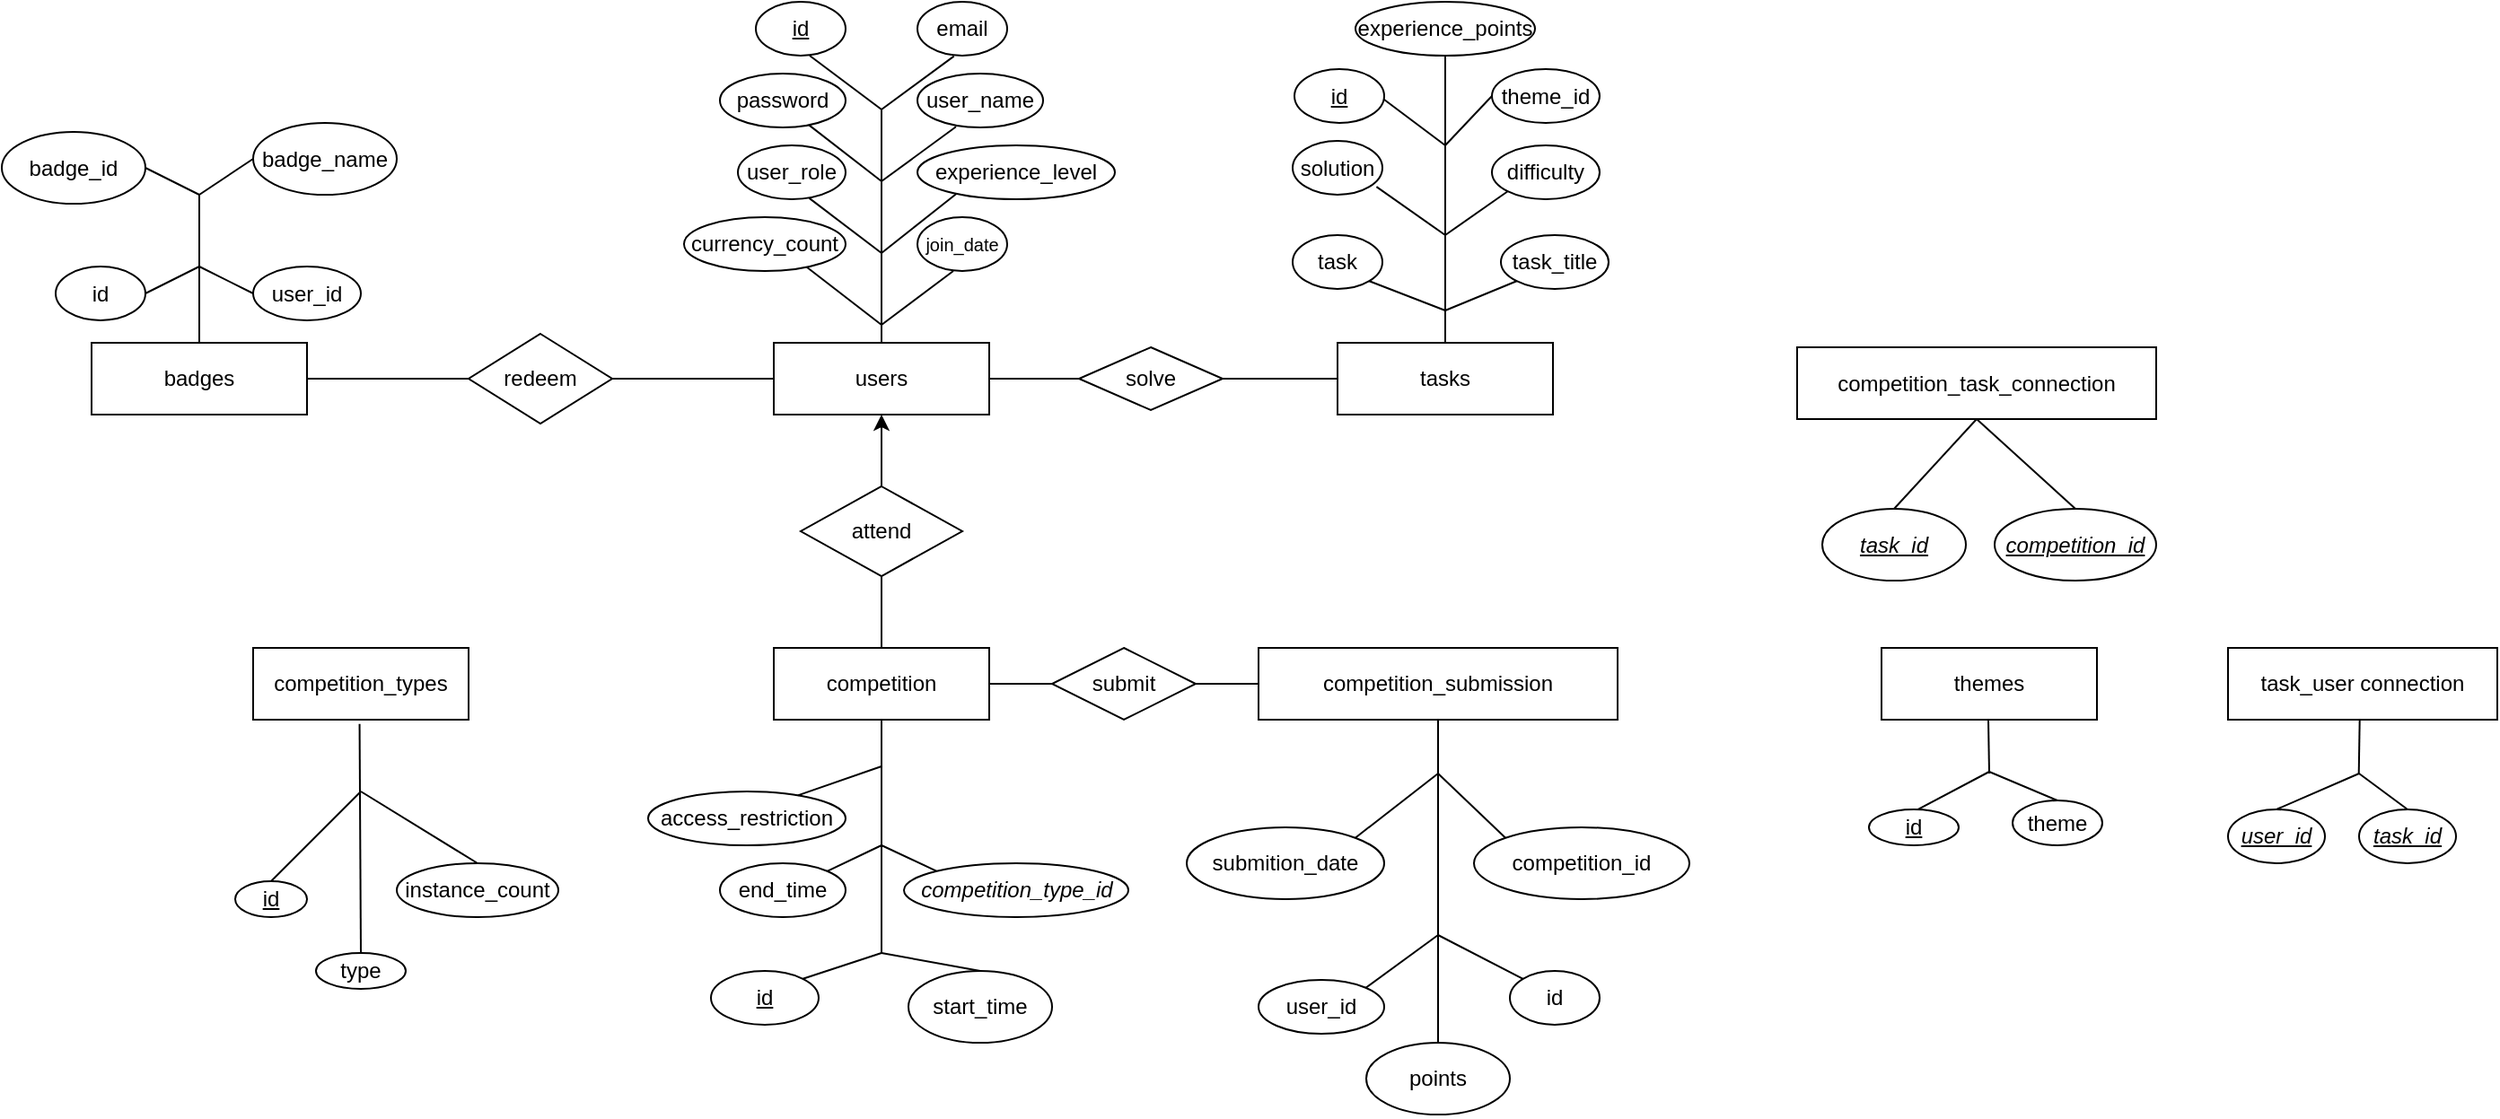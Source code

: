 <mxfile version="25.0.3">
  <diagram name="1 oldal" id="e9yA3d2W_bSYxeXp6wAZ">
    <mxGraphModel dx="4014" dy="2902" grid="1" gridSize="10" guides="1" tooltips="1" connect="1" arrows="1" fold="1" page="1" pageScale="1" pageWidth="827" pageHeight="1169" math="0" shadow="0">
      <root>
        <mxCell id="0" />
        <mxCell id="1" parent="0" />
        <mxCell id="nS2kDBkr1RogG-XufkvP-1" value="users" style="rounded=0;whiteSpace=wrap;html=1;" vertex="1" parent="1">
          <mxGeometry x="100" y="90" width="120" height="40" as="geometry" />
        </mxCell>
        <mxCell id="nS2kDBkr1RogG-XufkvP-2" value="" style="endArrow=none;html=1;rounded=0;exitX=0.5;exitY=0;exitDx=0;exitDy=0;" edge="1" parent="1" source="nS2kDBkr1RogG-XufkvP-1">
          <mxGeometry width="50" height="50" relative="1" as="geometry">
            <mxPoint x="150" y="60" as="sourcePoint" />
            <mxPoint x="160" y="-40" as="targetPoint" />
            <Array as="points" />
          </mxGeometry>
        </mxCell>
        <mxCell id="nS2kDBkr1RogG-XufkvP-3" value="" style="endArrow=none;html=1;rounded=0;entryX=0.307;entryY=0.988;entryDx=0;entryDy=0;entryPerimeter=0;" edge="1" parent="1" target="nS2kDBkr1RogG-XufkvP-17">
          <mxGeometry width="50" height="50" relative="1" as="geometry">
            <mxPoint x="160" as="sourcePoint" />
            <mxPoint x="200" y="-30" as="targetPoint" />
          </mxGeometry>
        </mxCell>
        <mxCell id="nS2kDBkr1RogG-XufkvP-4" value="" style="endArrow=none;html=1;rounded=0;entryX=0.197;entryY=0.9;entryDx=0;entryDy=0;entryPerimeter=0;" edge="1" parent="1" target="nS2kDBkr1RogG-XufkvP-18">
          <mxGeometry width="50" height="50" relative="1" as="geometry">
            <mxPoint x="160" y="40" as="sourcePoint" />
            <mxPoint x="200" y="10" as="targetPoint" />
          </mxGeometry>
        </mxCell>
        <mxCell id="nS2kDBkr1RogG-XufkvP-5" value="" style="endArrow=none;html=1;rounded=0;" edge="1" parent="1">
          <mxGeometry width="50" height="50" relative="1" as="geometry">
            <mxPoint x="160" y="80" as="sourcePoint" />
            <mxPoint x="200" y="50" as="targetPoint" />
          </mxGeometry>
        </mxCell>
        <mxCell id="nS2kDBkr1RogG-XufkvP-7" value="" style="endArrow=none;html=1;rounded=0;exitX=0.744;exitY=0.893;exitDx=0;exitDy=0;exitPerimeter=0;" edge="1" parent="1" source="nS2kDBkr1RogG-XufkvP-15">
          <mxGeometry width="50" height="50" relative="1" as="geometry">
            <mxPoint x="120" y="50" as="sourcePoint" />
            <mxPoint x="160" y="80" as="targetPoint" />
          </mxGeometry>
        </mxCell>
        <mxCell id="nS2kDBkr1RogG-XufkvP-8" value="" style="endArrow=none;html=1;rounded=0;exitX=0.663;exitY=0.982;exitDx=0;exitDy=0;exitPerimeter=0;" edge="1" parent="1" source="nS2kDBkr1RogG-XufkvP-14">
          <mxGeometry width="50" height="50" relative="1" as="geometry">
            <mxPoint x="120" y="10" as="sourcePoint" />
            <mxPoint x="160" y="40" as="targetPoint" />
          </mxGeometry>
        </mxCell>
        <mxCell id="nS2kDBkr1RogG-XufkvP-9" value="" style="endArrow=none;html=1;rounded=0;exitX=0.695;exitY=0.931;exitDx=0;exitDy=0;exitPerimeter=0;" edge="1" parent="1" source="nS2kDBkr1RogG-XufkvP-13">
          <mxGeometry width="50" height="50" relative="1" as="geometry">
            <mxPoint x="120" y="-30" as="sourcePoint" />
            <mxPoint x="160" as="targetPoint" />
          </mxGeometry>
        </mxCell>
        <mxCell id="nS2kDBkr1RogG-XufkvP-10" value="" style="endArrow=none;html=1;rounded=0;" edge="1" parent="1">
          <mxGeometry width="50" height="50" relative="1" as="geometry">
            <mxPoint x="120" y="-70" as="sourcePoint" />
            <mxPoint x="160" y="-40" as="targetPoint" />
          </mxGeometry>
        </mxCell>
        <mxCell id="nS2kDBkr1RogG-XufkvP-11" value="" style="endArrow=none;html=1;rounded=0;entryX=0.407;entryY=1.011;entryDx=0;entryDy=0;entryPerimeter=0;" edge="1" parent="1" target="nS2kDBkr1RogG-XufkvP-16">
          <mxGeometry width="50" height="50" relative="1" as="geometry">
            <mxPoint x="160" y="-40" as="sourcePoint" />
            <mxPoint x="200" y="-70" as="targetPoint" />
          </mxGeometry>
        </mxCell>
        <mxCell id="nS2kDBkr1RogG-XufkvP-12" value="&lt;u&gt;id&lt;/u&gt;" style="ellipse;whiteSpace=wrap;html=1;" vertex="1" parent="1">
          <mxGeometry x="90" y="-100" width="50" height="30" as="geometry" />
        </mxCell>
        <mxCell id="nS2kDBkr1RogG-XufkvP-13" value="&lt;font&gt;password&lt;/font&gt;" style="ellipse;whiteSpace=wrap;html=1;" vertex="1" parent="1">
          <mxGeometry x="70" y="-60" width="70" height="30" as="geometry" />
        </mxCell>
        <mxCell id="nS2kDBkr1RogG-XufkvP-14" value="&lt;font&gt;user_role&lt;/font&gt;" style="ellipse;whiteSpace=wrap;html=1;" vertex="1" parent="1">
          <mxGeometry x="80" y="-20" width="60" height="30" as="geometry" />
        </mxCell>
        <mxCell id="nS2kDBkr1RogG-XufkvP-15" value="&lt;font&gt;currency_count&lt;/font&gt;" style="ellipse;whiteSpace=wrap;html=1;" vertex="1" parent="1">
          <mxGeometry x="50" y="20" width="90" height="30" as="geometry" />
        </mxCell>
        <mxCell id="nS2kDBkr1RogG-XufkvP-16" value="email" style="ellipse;whiteSpace=wrap;html=1;" vertex="1" parent="1">
          <mxGeometry x="180" y="-100" width="50" height="30" as="geometry" />
        </mxCell>
        <mxCell id="nS2kDBkr1RogG-XufkvP-17" value="&lt;font&gt;user_name&lt;/font&gt;" style="ellipse;whiteSpace=wrap;html=1;" vertex="1" parent="1">
          <mxGeometry x="180" y="-60" width="70" height="30" as="geometry" />
        </mxCell>
        <mxCell id="nS2kDBkr1RogG-XufkvP-18" value="&lt;font&gt;experience_level&lt;/font&gt;" style="ellipse;whiteSpace=wrap;html=1;" vertex="1" parent="1">
          <mxGeometry x="180" y="-20" width="110" height="30" as="geometry" />
        </mxCell>
        <mxCell id="nS2kDBkr1RogG-XufkvP-19" value="&lt;font style=&quot;font-size: 10px;&quot;&gt;join_date&lt;/font&gt;" style="ellipse;whiteSpace=wrap;html=1;" vertex="1" parent="1">
          <mxGeometry x="180" y="20" width="50" height="30" as="geometry" />
        </mxCell>
        <mxCell id="nS2kDBkr1RogG-XufkvP-21" value="competition" style="rounded=0;whiteSpace=wrap;html=1;" vertex="1" parent="1">
          <mxGeometry x="100" y="260" width="120" height="40" as="geometry" />
        </mxCell>
        <mxCell id="nS2kDBkr1RogG-XufkvP-38" value="attend" style="rhombus;whiteSpace=wrap;html=1;" vertex="1" parent="1">
          <mxGeometry x="115" y="170" width="90" height="50" as="geometry" />
        </mxCell>
        <mxCell id="nS2kDBkr1RogG-XufkvP-39" value="" style="endArrow=classic;html=1;rounded=0;entryX=0.5;entryY=1;entryDx=0;entryDy=0;exitX=0.5;exitY=0;exitDx=0;exitDy=0;" edge="1" parent="1" source="nS2kDBkr1RogG-XufkvP-38" target="nS2kDBkr1RogG-XufkvP-1">
          <mxGeometry width="50" height="50" relative="1" as="geometry">
            <mxPoint x="70" y="220" as="sourcePoint" />
            <mxPoint x="120" y="170" as="targetPoint" />
          </mxGeometry>
        </mxCell>
        <mxCell id="nS2kDBkr1RogG-XufkvP-40" value="" style="endArrow=none;html=1;rounded=0;entryX=0.5;entryY=1;entryDx=0;entryDy=0;exitX=0.5;exitY=0;exitDx=0;exitDy=0;" edge="1" parent="1" source="nS2kDBkr1RogG-XufkvP-21" target="nS2kDBkr1RogG-XufkvP-38">
          <mxGeometry width="50" height="50" relative="1" as="geometry">
            <mxPoint x="180" y="350" as="sourcePoint" />
            <mxPoint x="165" y="260" as="targetPoint" />
          </mxGeometry>
        </mxCell>
        <mxCell id="nS2kDBkr1RogG-XufkvP-41" value="" style="endArrow=none;html=1;rounded=0;entryX=0.5;entryY=1;entryDx=0;entryDy=0;" edge="1" parent="1" target="nS2kDBkr1RogG-XufkvP-21">
          <mxGeometry width="50" height="50" relative="1" as="geometry">
            <mxPoint x="160" y="430" as="sourcePoint" />
            <mxPoint x="165" y="320" as="targetPoint" />
          </mxGeometry>
        </mxCell>
        <mxCell id="nS2kDBkr1RogG-XufkvP-42" value="" style="endArrow=none;html=1;rounded=0;fontStyle=1;entryX=0.5;entryY=0;entryDx=0;entryDy=0;" edge="1" parent="1" target="nS2kDBkr1RogG-XufkvP-46">
          <mxGeometry width="50" height="50" relative="1" as="geometry">
            <mxPoint x="160" y="430" as="sourcePoint" />
            <mxPoint x="200" y="440" as="targetPoint" />
          </mxGeometry>
        </mxCell>
        <mxCell id="nS2kDBkr1RogG-XufkvP-43" value="" style="endArrow=none;html=1;rounded=0;exitX=1;exitY=0;exitDx=0;exitDy=0;" edge="1" parent="1" source="nS2kDBkr1RogG-XufkvP-44">
          <mxGeometry width="50" height="50" relative="1" as="geometry">
            <mxPoint x="120" y="440" as="sourcePoint" />
            <mxPoint x="160" y="430" as="targetPoint" />
          </mxGeometry>
        </mxCell>
        <mxCell id="nS2kDBkr1RogG-XufkvP-44" value="&lt;u&gt;id&lt;/u&gt;" style="ellipse;whiteSpace=wrap;html=1;" vertex="1" parent="1">
          <mxGeometry x="65" y="440" width="60" height="30" as="geometry" />
        </mxCell>
        <mxCell id="nS2kDBkr1RogG-XufkvP-46" value="start_time" style="ellipse;whiteSpace=wrap;html=1;" vertex="1" parent="1">
          <mxGeometry x="175" y="440" width="80" height="40" as="geometry" />
        </mxCell>
        <mxCell id="nS2kDBkr1RogG-XufkvP-47" value="" style="endArrow=none;html=1;rounded=0;exitX=0;exitY=0;exitDx=0;exitDy=0;" edge="1" parent="1" source="nS2kDBkr1RogG-XufkvP-52">
          <mxGeometry width="50" height="50" relative="1" as="geometry">
            <mxPoint x="200" y="390" as="sourcePoint" />
            <mxPoint x="160" y="370" as="targetPoint" />
          </mxGeometry>
        </mxCell>
        <mxCell id="nS2kDBkr1RogG-XufkvP-48" value="" style="endArrow=none;html=1;rounded=0;exitX=1;exitY=0;exitDx=0;exitDy=0;" edge="1" parent="1" source="nS2kDBkr1RogG-XufkvP-50">
          <mxGeometry width="50" height="50" relative="1" as="geometry">
            <mxPoint x="120" y="390" as="sourcePoint" />
            <mxPoint x="160" y="370" as="targetPoint" />
          </mxGeometry>
        </mxCell>
        <mxCell id="nS2kDBkr1RogG-XufkvP-50" value="end_time" style="ellipse;whiteSpace=wrap;html=1;" vertex="1" parent="1">
          <mxGeometry x="70" y="380" width="70" height="30" as="geometry" />
        </mxCell>
        <mxCell id="nS2kDBkr1RogG-XufkvP-52" value="&lt;i&gt;competition_type_id&lt;/i&gt;" style="ellipse;whiteSpace=wrap;html=1;" vertex="1" parent="1">
          <mxGeometry x="172.5" y="380" width="125" height="30" as="geometry" />
        </mxCell>
        <mxCell id="nS2kDBkr1RogG-XufkvP-53" value="access_restriction" style="ellipse;whiteSpace=wrap;html=1;" vertex="1" parent="1">
          <mxGeometry x="30" y="340" width="110" height="30" as="geometry" />
        </mxCell>
        <mxCell id="nS2kDBkr1RogG-XufkvP-55" value="" style="endArrow=none;html=1;rounded=0;exitX=0.758;exitY=0.072;exitDx=0;exitDy=0;exitPerimeter=0;" edge="1" parent="1" source="nS2kDBkr1RogG-XufkvP-53">
          <mxGeometry width="50" height="50" relative="1" as="geometry">
            <mxPoint x="130" y="340" as="sourcePoint" />
            <mxPoint x="160" y="326" as="targetPoint" />
          </mxGeometry>
        </mxCell>
        <mxCell id="nS2kDBkr1RogG-XufkvP-56" value="competition_types" style="rounded=0;whiteSpace=wrap;html=1;" vertex="1" parent="1">
          <mxGeometry x="-190" y="260" width="120" height="40" as="geometry" />
        </mxCell>
        <mxCell id="nS2kDBkr1RogG-XufkvP-57" value="" style="endArrow=none;html=1;rounded=0;entryX=0.494;entryY=1.058;entryDx=0;entryDy=0;entryPerimeter=0;exitX=0.5;exitY=0;exitDx=0;exitDy=0;" edge="1" parent="1" source="nS2kDBkr1RogG-XufkvP-60" target="nS2kDBkr1RogG-XufkvP-56">
          <mxGeometry width="50" height="50" relative="1" as="geometry">
            <mxPoint x="-130.34" y="440" as="sourcePoint" />
            <mxPoint x="-130.34" y="310" as="targetPoint" />
          </mxGeometry>
        </mxCell>
        <mxCell id="nS2kDBkr1RogG-XufkvP-58" value="&lt;u&gt;id&lt;/u&gt;" style="ellipse;whiteSpace=wrap;html=1;" vertex="1" parent="1">
          <mxGeometry x="-200" y="390" width="40" height="20" as="geometry" />
        </mxCell>
        <mxCell id="nS2kDBkr1RogG-XufkvP-59" value="instance_count" style="ellipse;whiteSpace=wrap;html=1;" vertex="1" parent="1">
          <mxGeometry x="-110" y="380" width="90" height="30" as="geometry" />
        </mxCell>
        <mxCell id="nS2kDBkr1RogG-XufkvP-60" value="type" style="ellipse;whiteSpace=wrap;html=1;" vertex="1" parent="1">
          <mxGeometry x="-155" y="430" width="50" height="20" as="geometry" />
        </mxCell>
        <mxCell id="nS2kDBkr1RogG-XufkvP-61" value="" style="endArrow=none;html=1;rounded=0;exitX=0.5;exitY=0;exitDx=0;exitDy=0;" edge="1" parent="1" source="nS2kDBkr1RogG-XufkvP-58">
          <mxGeometry width="50" height="50" relative="1" as="geometry">
            <mxPoint x="-180" y="390" as="sourcePoint" />
            <mxPoint x="-130" y="340" as="targetPoint" />
          </mxGeometry>
        </mxCell>
        <mxCell id="nS2kDBkr1RogG-XufkvP-62" value="" style="endArrow=none;html=1;rounded=0;exitX=0.5;exitY=0;exitDx=0;exitDy=0;" edge="1" parent="1" source="nS2kDBkr1RogG-XufkvP-59">
          <mxGeometry width="50" height="50" relative="1" as="geometry">
            <mxPoint x="-90" y="380" as="sourcePoint" />
            <mxPoint x="-130" y="340" as="targetPoint" />
          </mxGeometry>
        </mxCell>
        <mxCell id="nS2kDBkr1RogG-XufkvP-63" value="competition_task_connection" style="rounded=0;whiteSpace=wrap;html=1;" vertex="1" parent="1">
          <mxGeometry x="670" y="92.5" width="200" height="40" as="geometry" />
        </mxCell>
        <mxCell id="nS2kDBkr1RogG-XufkvP-64" value="tasks" style="rounded=0;whiteSpace=wrap;html=1;" vertex="1" parent="1">
          <mxGeometry x="414" y="90" width="120" height="40" as="geometry" />
        </mxCell>
        <mxCell id="nS2kDBkr1RogG-XufkvP-66" value="" style="endArrow=none;html=1;rounded=0;exitX=0.5;exitY=0;exitDx=0;exitDy=0;" edge="1" parent="1" source="nS2kDBkr1RogG-XufkvP-69">
          <mxGeometry width="50" height="50" relative="1" as="geometry">
            <mxPoint x="810" y="182.5" as="sourcePoint" />
            <mxPoint x="770" y="132.5" as="targetPoint" />
          </mxGeometry>
        </mxCell>
        <mxCell id="nS2kDBkr1RogG-XufkvP-67" value="" style="endArrow=none;html=1;rounded=0;exitX=0.5;exitY=0;exitDx=0;exitDy=0;" edge="1" parent="1" source="nS2kDBkr1RogG-XufkvP-68">
          <mxGeometry width="50" height="50" relative="1" as="geometry">
            <mxPoint x="730" y="182.5" as="sourcePoint" />
            <mxPoint x="770" y="132.5" as="targetPoint" />
          </mxGeometry>
        </mxCell>
        <mxCell id="nS2kDBkr1RogG-XufkvP-68" value="&lt;u&gt;&lt;i&gt;task_id&lt;/i&gt;&lt;/u&gt;" style="ellipse;whiteSpace=wrap;html=1;" vertex="1" parent="1">
          <mxGeometry x="684" y="182.5" width="80" height="40" as="geometry" />
        </mxCell>
        <mxCell id="nS2kDBkr1RogG-XufkvP-69" value="&lt;u&gt;&lt;i&gt;competition_id&lt;/i&gt;&lt;/u&gt;" style="ellipse;whiteSpace=wrap;html=1;" vertex="1" parent="1">
          <mxGeometry x="780" y="182.5" width="90" height="40" as="geometry" />
        </mxCell>
        <mxCell id="nS2kDBkr1RogG-XufkvP-70" value="" style="endArrow=none;html=1;rounded=0;exitX=0.5;exitY=0;exitDx=0;exitDy=0;entryX=0.5;entryY=0;entryDx=0;entryDy=0;" edge="1" parent="1" source="nS2kDBkr1RogG-XufkvP-73" target="nS2kDBkr1RogG-XufkvP-64">
          <mxGeometry width="50" height="50" relative="1" as="geometry">
            <mxPoint x="510" y="270" as="sourcePoint" />
            <mxPoint x="500" y="60" as="targetPoint" />
          </mxGeometry>
        </mxCell>
        <mxCell id="nS2kDBkr1RogG-XufkvP-71" value="task_title" style="ellipse;whiteSpace=wrap;html=1;" vertex="1" parent="1">
          <mxGeometry x="505" y="30" width="60" height="30" as="geometry" />
        </mxCell>
        <mxCell id="nS2kDBkr1RogG-XufkvP-72" value="task" style="ellipse;whiteSpace=wrap;html=1;" vertex="1" parent="1">
          <mxGeometry x="389" y="30" width="50" height="30" as="geometry" />
        </mxCell>
        <mxCell id="nS2kDBkr1RogG-XufkvP-73" value="experience_points" style="ellipse;whiteSpace=wrap;html=1;" vertex="1" parent="1">
          <mxGeometry x="424" y="-100" width="100" height="30" as="geometry" />
        </mxCell>
        <mxCell id="nS2kDBkr1RogG-XufkvP-74" value="difficulty" style="ellipse;whiteSpace=wrap;html=1;" vertex="1" parent="1">
          <mxGeometry x="500" y="-20" width="60" height="30" as="geometry" />
        </mxCell>
        <mxCell id="nS2kDBkr1RogG-XufkvP-75" value="solution" style="ellipse;whiteSpace=wrap;html=1;" vertex="1" parent="1">
          <mxGeometry x="389" y="-22.5" width="50" height="30" as="geometry" />
        </mxCell>
        <mxCell id="nS2kDBkr1RogG-XufkvP-76" value="theme_id" style="ellipse;whiteSpace=wrap;html=1;" vertex="1" parent="1">
          <mxGeometry x="500" y="-62.5" width="60" height="30" as="geometry" />
        </mxCell>
        <mxCell id="nS2kDBkr1RogG-XufkvP-77" value="&lt;u&gt;id&lt;/u&gt;" style="ellipse;whiteSpace=wrap;html=1;" vertex="1" parent="1">
          <mxGeometry x="390" y="-62.5" width="50" height="30" as="geometry" />
        </mxCell>
        <mxCell id="nS2kDBkr1RogG-XufkvP-78" value="" style="endArrow=none;html=1;rounded=0;exitX=0.997;exitY=0.562;exitDx=0;exitDy=0;exitPerimeter=0;" edge="1" parent="1" source="nS2kDBkr1RogG-XufkvP-77">
          <mxGeometry width="50" height="50" relative="1" as="geometry">
            <mxPoint x="447.707" y="-36.911" as="sourcePoint" />
            <mxPoint x="474" y="-20" as="targetPoint" />
          </mxGeometry>
        </mxCell>
        <mxCell id="nS2kDBkr1RogG-XufkvP-79" value="" style="endArrow=none;html=1;rounded=0;exitX=0;exitY=0.5;exitDx=0;exitDy=0;" edge="1" parent="1" source="nS2kDBkr1RogG-XufkvP-76">
          <mxGeometry width="50" height="50" relative="1" as="geometry">
            <mxPoint x="522.7" y="-44.437" as="sourcePoint" />
            <mxPoint x="474" y="-20" as="targetPoint" />
          </mxGeometry>
        </mxCell>
        <mxCell id="nS2kDBkr1RogG-XufkvP-81" value="" style="endArrow=none;html=1;rounded=0;exitX=1;exitY=1;exitDx=0;exitDy=0;" edge="1" parent="1">
          <mxGeometry width="50" height="50" relative="1" as="geometry">
            <mxPoint x="435.707" y="3.089" as="sourcePoint" />
            <mxPoint x="474" y="30" as="targetPoint" />
          </mxGeometry>
        </mxCell>
        <mxCell id="nS2kDBkr1RogG-XufkvP-82" value="" style="endArrow=none;html=1;rounded=0;exitX=0;exitY=1;exitDx=0;exitDy=0;" edge="1" parent="1" source="nS2kDBkr1RogG-XufkvP-74">
          <mxGeometry width="50" height="50" relative="1" as="geometry">
            <mxPoint x="542.7" y="8.063" as="sourcePoint" />
            <mxPoint x="474" y="30" as="targetPoint" />
          </mxGeometry>
        </mxCell>
        <mxCell id="nS2kDBkr1RogG-XufkvP-84" value="" style="endArrow=none;html=1;rounded=0;exitX=1;exitY=1;exitDx=0;exitDy=0;" edge="1" parent="1" source="nS2kDBkr1RogG-XufkvP-72">
          <mxGeometry width="50" height="50" relative="1" as="geometry">
            <mxPoint x="410" y="60" as="sourcePoint" />
            <mxPoint x="474" y="72" as="targetPoint" />
          </mxGeometry>
        </mxCell>
        <mxCell id="nS2kDBkr1RogG-XufkvP-85" value="" style="endArrow=none;html=1;rounded=0;exitX=0;exitY=1;exitDx=0;exitDy=0;" edge="1" parent="1" source="nS2kDBkr1RogG-XufkvP-71">
          <mxGeometry width="50" height="50" relative="1" as="geometry">
            <mxPoint x="564" y="42" as="sourcePoint" />
            <mxPoint x="474" y="72" as="targetPoint" />
          </mxGeometry>
        </mxCell>
        <mxCell id="nS2kDBkr1RogG-XufkvP-87" value="competition_submission" style="rounded=0;whiteSpace=wrap;html=1;" vertex="1" parent="1">
          <mxGeometry x="370" y="260" width="200" height="40" as="geometry" />
        </mxCell>
        <mxCell id="nS2kDBkr1RogG-XufkvP-88" value="" style="endArrow=none;html=1;rounded=0;entryX=0.5;entryY=1;entryDx=0;entryDy=0;" edge="1" parent="1" target="nS2kDBkr1RogG-XufkvP-90">
          <mxGeometry width="50" height="50" relative="1" as="geometry">
            <mxPoint x="470" y="300" as="sourcePoint" />
            <mxPoint x="-159" y="480" as="targetPoint" />
          </mxGeometry>
        </mxCell>
        <mxCell id="nS2kDBkr1RogG-XufkvP-89" value="submition_date" style="ellipse;whiteSpace=wrap;html=1;" vertex="1" parent="1">
          <mxGeometry x="330" y="360" width="110" height="40" as="geometry" />
        </mxCell>
        <mxCell id="nS2kDBkr1RogG-XufkvP-90" value="points" style="ellipse;whiteSpace=wrap;html=1;" vertex="1" parent="1">
          <mxGeometry x="430" y="480" width="80" height="40" as="geometry" />
        </mxCell>
        <mxCell id="nS2kDBkr1RogG-XufkvP-91" value="user_id" style="ellipse;whiteSpace=wrap;html=1;" vertex="1" parent="1">
          <mxGeometry x="370" y="445" width="70" height="30" as="geometry" />
        </mxCell>
        <mxCell id="nS2kDBkr1RogG-XufkvP-92" value="competition_id" style="ellipse;whiteSpace=wrap;html=1;" vertex="1" parent="1">
          <mxGeometry x="490" y="360" width="120" height="40" as="geometry" />
        </mxCell>
        <mxCell id="nS2kDBkr1RogG-XufkvP-93" value="id" style="ellipse;whiteSpace=wrap;html=1;" vertex="1" parent="1">
          <mxGeometry x="510" y="440" width="50" height="30" as="geometry" />
        </mxCell>
        <mxCell id="nS2kDBkr1RogG-XufkvP-95" value="" style="endArrow=none;html=1;rounded=0;entryX=0;entryY=0;entryDx=0;entryDy=0;" edge="1" parent="1" target="nS2kDBkr1RogG-XufkvP-93">
          <mxGeometry width="50" height="50" relative="1" as="geometry">
            <mxPoint x="470" y="420" as="sourcePoint" />
            <mxPoint x="517" y="400" as="targetPoint" />
          </mxGeometry>
        </mxCell>
        <mxCell id="nS2kDBkr1RogG-XufkvP-96" value="" style="endArrow=none;html=1;rounded=0;entryX=0;entryY=0;entryDx=0;entryDy=0;" edge="1" parent="1" target="nS2kDBkr1RogG-XufkvP-92">
          <mxGeometry width="50" height="50" relative="1" as="geometry">
            <mxPoint x="470" y="330" as="sourcePoint" />
            <mxPoint x="517" y="350" as="targetPoint" />
          </mxGeometry>
        </mxCell>
        <mxCell id="nS2kDBkr1RogG-XufkvP-97" value="" style="endArrow=none;html=1;rounded=0;exitX=1;exitY=0;exitDx=0;exitDy=0;" edge="1" parent="1" source="nS2kDBkr1RogG-XufkvP-91">
          <mxGeometry width="50" height="50" relative="1" as="geometry">
            <mxPoint x="417" y="400" as="sourcePoint" />
            <mxPoint x="470" y="420" as="targetPoint" />
          </mxGeometry>
        </mxCell>
        <mxCell id="nS2kDBkr1RogG-XufkvP-98" value="" style="endArrow=none;html=1;rounded=0;exitX=1;exitY=0;exitDx=0;exitDy=0;" edge="1" parent="1" source="nS2kDBkr1RogG-XufkvP-89">
          <mxGeometry width="50" height="50" relative="1" as="geometry">
            <mxPoint x="417" y="350" as="sourcePoint" />
            <mxPoint x="470" y="330" as="targetPoint" />
          </mxGeometry>
        </mxCell>
        <mxCell id="nS2kDBkr1RogG-XufkvP-99" value="themes" style="rounded=0;whiteSpace=wrap;html=1;" vertex="1" parent="1">
          <mxGeometry x="717" y="260" width="120" height="40" as="geometry" />
        </mxCell>
        <mxCell id="nS2kDBkr1RogG-XufkvP-100" value="badges" style="rounded=0;whiteSpace=wrap;html=1;" vertex="1" parent="1">
          <mxGeometry x="-280" y="90" width="120" height="40" as="geometry" />
        </mxCell>
        <mxCell id="nS2kDBkr1RogG-XufkvP-101" value="task_user connection" style="rounded=0;whiteSpace=wrap;html=1;" vertex="1" parent="1">
          <mxGeometry x="910" y="260" width="150" height="40" as="geometry" />
        </mxCell>
        <mxCell id="nS2kDBkr1RogG-XufkvP-102" value="" style="endArrow=none;html=1;rounded=0;exitX=0.5;exitY=0;exitDx=0;exitDy=0;" edge="1" parent="1" source="nS2kDBkr1RogG-XufkvP-100">
          <mxGeometry width="50" height="50" relative="1" as="geometry">
            <mxPoint x="-270" y="-7.5" as="sourcePoint" />
            <mxPoint x="-220" y="7.5" as="targetPoint" />
          </mxGeometry>
        </mxCell>
        <mxCell id="nS2kDBkr1RogG-XufkvP-103" value="id" style="ellipse;whiteSpace=wrap;html=1;" vertex="1" parent="1">
          <mxGeometry x="-300" y="47.5" width="50" height="30" as="geometry" />
        </mxCell>
        <mxCell id="nS2kDBkr1RogG-XufkvP-104" value="user_id" style="ellipse;whiteSpace=wrap;html=1;" vertex="1" parent="1">
          <mxGeometry x="-190" y="47.5" width="60" height="30" as="geometry" />
        </mxCell>
        <mxCell id="nS2kDBkr1RogG-XufkvP-106" value="badge_id" style="ellipse;whiteSpace=wrap;html=1;" vertex="1" parent="1">
          <mxGeometry x="-330" y="-27.5" width="80" height="40" as="geometry" />
        </mxCell>
        <mxCell id="nS2kDBkr1RogG-XufkvP-107" value="badge_name" style="ellipse;whiteSpace=wrap;html=1;" vertex="1" parent="1">
          <mxGeometry x="-190" y="-32.5" width="80" height="40" as="geometry" />
        </mxCell>
        <mxCell id="nS2kDBkr1RogG-XufkvP-108" value="" style="endArrow=none;html=1;rounded=0;entryX=0;entryY=0.5;entryDx=0;entryDy=0;" edge="1" parent="1" target="nS2kDBkr1RogG-XufkvP-107">
          <mxGeometry width="50" height="50" relative="1" as="geometry">
            <mxPoint x="-220" y="7.5" as="sourcePoint" />
            <mxPoint x="-160" y="27.5" as="targetPoint" />
          </mxGeometry>
        </mxCell>
        <mxCell id="nS2kDBkr1RogG-XufkvP-109" value="" style="endArrow=none;html=1;rounded=0;entryX=1;entryY=0.5;entryDx=0;entryDy=0;" edge="1" parent="1" target="nS2kDBkr1RogG-XufkvP-106">
          <mxGeometry width="50" height="50" relative="1" as="geometry">
            <mxPoint x="-220" y="7.5" as="sourcePoint" />
            <mxPoint x="-160" y="27.5" as="targetPoint" />
          </mxGeometry>
        </mxCell>
        <mxCell id="nS2kDBkr1RogG-XufkvP-110" value="" style="endArrow=none;html=1;rounded=0;exitX=1;exitY=0.5;exitDx=0;exitDy=0;" edge="1" parent="1" source="nS2kDBkr1RogG-XufkvP-103">
          <mxGeometry width="50" height="50" relative="1" as="geometry">
            <mxPoint x="-230" y="57.5" as="sourcePoint" />
            <mxPoint x="-220" y="47.5" as="targetPoint" />
          </mxGeometry>
        </mxCell>
        <mxCell id="nS2kDBkr1RogG-XufkvP-111" value="" style="endArrow=none;html=1;rounded=0;entryX=0;entryY=0.5;entryDx=0;entryDy=0;" edge="1" parent="1" target="nS2kDBkr1RogG-XufkvP-104">
          <mxGeometry width="50" height="50" relative="1" as="geometry">
            <mxPoint x="-220" y="47.5" as="sourcePoint" />
            <mxPoint x="-180" y="7.5" as="targetPoint" />
          </mxGeometry>
        </mxCell>
        <mxCell id="nS2kDBkr1RogG-XufkvP-112" value="redeem" style="rhombus;whiteSpace=wrap;html=1;" vertex="1" parent="1">
          <mxGeometry x="-70" y="85" width="80" height="50" as="geometry" />
        </mxCell>
        <mxCell id="nS2kDBkr1RogG-XufkvP-113" value="" style="endArrow=none;html=1;rounded=0;entryX=0;entryY=0.5;entryDx=0;entryDy=0;exitX=1;exitY=0.5;exitDx=0;exitDy=0;" edge="1" parent="1" source="nS2kDBkr1RogG-XufkvP-112" target="nS2kDBkr1RogG-XufkvP-1">
          <mxGeometry width="50" height="50" relative="1" as="geometry">
            <mxPoint x="60" y="130" as="sourcePoint" />
            <mxPoint x="110" y="80" as="targetPoint" />
          </mxGeometry>
        </mxCell>
        <mxCell id="nS2kDBkr1RogG-XufkvP-114" value="" style="endArrow=none;html=1;rounded=0;entryX=0;entryY=0.5;entryDx=0;entryDy=0;exitX=1;exitY=0.5;exitDx=0;exitDy=0;" edge="1" parent="1" source="nS2kDBkr1RogG-XufkvP-100" target="nS2kDBkr1RogG-XufkvP-112">
          <mxGeometry width="50" height="50" relative="1" as="geometry">
            <mxPoint x="-30" y="127.5" as="sourcePoint" />
            <mxPoint x="-110" y="107.5" as="targetPoint" />
          </mxGeometry>
        </mxCell>
        <mxCell id="nS2kDBkr1RogG-XufkvP-115" value="" style="endArrow=none;html=1;rounded=0;entryX=1;entryY=0.5;entryDx=0;entryDy=0;exitX=0;exitY=0.5;exitDx=0;exitDy=0;" edge="1" parent="1" source="nS2kDBkr1RogG-XufkvP-116" target="nS2kDBkr1RogG-XufkvP-1">
          <mxGeometry width="50" height="50" relative="1" as="geometry">
            <mxPoint x="400" y="170" as="sourcePoint" />
            <mxPoint x="620" y="290" as="targetPoint" />
          </mxGeometry>
        </mxCell>
        <mxCell id="nS2kDBkr1RogG-XufkvP-116" value="solve" style="rhombus;whiteSpace=wrap;html=1;" vertex="1" parent="1">
          <mxGeometry x="270" y="92.5" width="80" height="35" as="geometry" />
        </mxCell>
        <mxCell id="nS2kDBkr1RogG-XufkvP-118" value="" style="endArrow=none;html=1;rounded=0;entryX=1;entryY=0.5;entryDx=0;entryDy=0;exitX=0;exitY=0.5;exitDx=0;exitDy=0;" edge="1" parent="1" source="nS2kDBkr1RogG-XufkvP-64" target="nS2kDBkr1RogG-XufkvP-116">
          <mxGeometry width="50" height="50" relative="1" as="geometry">
            <mxPoint x="410" y="110" as="sourcePoint" />
            <mxPoint x="560" y="250" as="targetPoint" />
          </mxGeometry>
        </mxCell>
        <mxCell id="nS2kDBkr1RogG-XufkvP-119" value="submit" style="rhombus;whiteSpace=wrap;html=1;" vertex="1" parent="1">
          <mxGeometry x="255" y="260" width="80" height="40" as="geometry" />
        </mxCell>
        <mxCell id="nS2kDBkr1RogG-XufkvP-120" value="" style="endArrow=none;html=1;rounded=0;entryX=0;entryY=0.5;entryDx=0;entryDy=0;exitX=1;exitY=0.5;exitDx=0;exitDy=0;" edge="1" parent="1" source="nS2kDBkr1RogG-XufkvP-21" target="nS2kDBkr1RogG-XufkvP-119">
          <mxGeometry width="50" height="50" relative="1" as="geometry">
            <mxPoint x="230" y="300" as="sourcePoint" />
            <mxPoint x="280" y="250" as="targetPoint" />
          </mxGeometry>
        </mxCell>
        <mxCell id="nS2kDBkr1RogG-XufkvP-121" value="" style="endArrow=none;html=1;rounded=0;exitX=1;exitY=0.5;exitDx=0;exitDy=0;" edge="1" parent="1" source="nS2kDBkr1RogG-XufkvP-119">
          <mxGeometry width="50" height="50" relative="1" as="geometry">
            <mxPoint x="480" y="250" as="sourcePoint" />
            <mxPoint x="370" y="280" as="targetPoint" />
          </mxGeometry>
        </mxCell>
        <mxCell id="nS2kDBkr1RogG-XufkvP-122" value="" style="endArrow=none;html=1;rounded=0;entryX=0.489;entryY=0.996;entryDx=0;entryDy=0;entryPerimeter=0;" edge="1" parent="1" target="nS2kDBkr1RogG-XufkvP-101">
          <mxGeometry width="50" height="50" relative="1" as="geometry">
            <mxPoint x="982.86" y="330" as="sourcePoint" />
            <mxPoint x="983" y="290" as="targetPoint" />
          </mxGeometry>
        </mxCell>
        <mxCell id="nS2kDBkr1RogG-XufkvP-123" value="" style="endArrow=none;html=1;rounded=0;entryX=0.5;entryY=1;entryDx=0;entryDy=0;" edge="1" parent="1">
          <mxGeometry width="50" height="50" relative="1" as="geometry">
            <mxPoint x="777" y="330" as="sourcePoint" />
            <mxPoint x="776.5" y="300" as="targetPoint" />
          </mxGeometry>
        </mxCell>
        <mxCell id="nS2kDBkr1RogG-XufkvP-124" value="" style="endArrow=none;html=1;rounded=0;exitX=0.5;exitY=0;exitDx=0;exitDy=0;" edge="1" parent="1" source="nS2kDBkr1RogG-XufkvP-126">
          <mxGeometry width="50" height="50" relative="1" as="geometry">
            <mxPoint x="953" y="350" as="sourcePoint" />
            <mxPoint x="983" y="330" as="targetPoint" />
          </mxGeometry>
        </mxCell>
        <mxCell id="nS2kDBkr1RogG-XufkvP-125" value="" style="endArrow=none;html=1;rounded=0;exitX=0.5;exitY=0;exitDx=0;exitDy=0;" edge="1" parent="1" source="nS2kDBkr1RogG-XufkvP-127">
          <mxGeometry width="50" height="50" relative="1" as="geometry">
            <mxPoint x="1003" y="350" as="sourcePoint" />
            <mxPoint x="983" y="330" as="targetPoint" />
          </mxGeometry>
        </mxCell>
        <mxCell id="nS2kDBkr1RogG-XufkvP-126" value="&lt;u&gt;&lt;i&gt;user_id&lt;/i&gt;&lt;/u&gt;" style="ellipse;whiteSpace=wrap;html=1;" vertex="1" parent="1">
          <mxGeometry x="910" y="350" width="54" height="30" as="geometry" />
        </mxCell>
        <mxCell id="nS2kDBkr1RogG-XufkvP-127" value="&lt;u&gt;&lt;i&gt;task_id&lt;/i&gt;&lt;/u&gt;" style="ellipse;whiteSpace=wrap;html=1;" vertex="1" parent="1">
          <mxGeometry x="983" y="350" width="54" height="30" as="geometry" />
        </mxCell>
        <mxCell id="nS2kDBkr1RogG-XufkvP-128" value="&lt;u&gt;id&lt;/u&gt;" style="ellipse;whiteSpace=wrap;html=1;" vertex="1" parent="1">
          <mxGeometry x="710" y="350" width="50" height="20" as="geometry" />
        </mxCell>
        <mxCell id="nS2kDBkr1RogG-XufkvP-129" value="theme" style="ellipse;whiteSpace=wrap;html=1;" vertex="1" parent="1">
          <mxGeometry x="790" y="345" width="50" height="25" as="geometry" />
        </mxCell>
        <mxCell id="nS2kDBkr1RogG-XufkvP-130" value="" style="endArrow=none;html=1;rounded=0;exitX=0.544;exitY=0.006;exitDx=0;exitDy=0;exitPerimeter=0;" edge="1" parent="1" source="nS2kDBkr1RogG-XufkvP-128">
          <mxGeometry width="50" height="50" relative="1" as="geometry">
            <mxPoint x="727" y="379" as="sourcePoint" />
            <mxPoint x="777" y="329" as="targetPoint" />
          </mxGeometry>
        </mxCell>
        <mxCell id="nS2kDBkr1RogG-XufkvP-131" value="" style="endArrow=none;html=1;rounded=0;exitX=0.5;exitY=0;exitDx=0;exitDy=0;" edge="1" parent="1" source="nS2kDBkr1RogG-XufkvP-129">
          <mxGeometry width="50" height="50" relative="1" as="geometry">
            <mxPoint x="832" y="339" as="sourcePoint" />
            <mxPoint x="777" y="329" as="targetPoint" />
          </mxGeometry>
        </mxCell>
      </root>
    </mxGraphModel>
  </diagram>
</mxfile>

